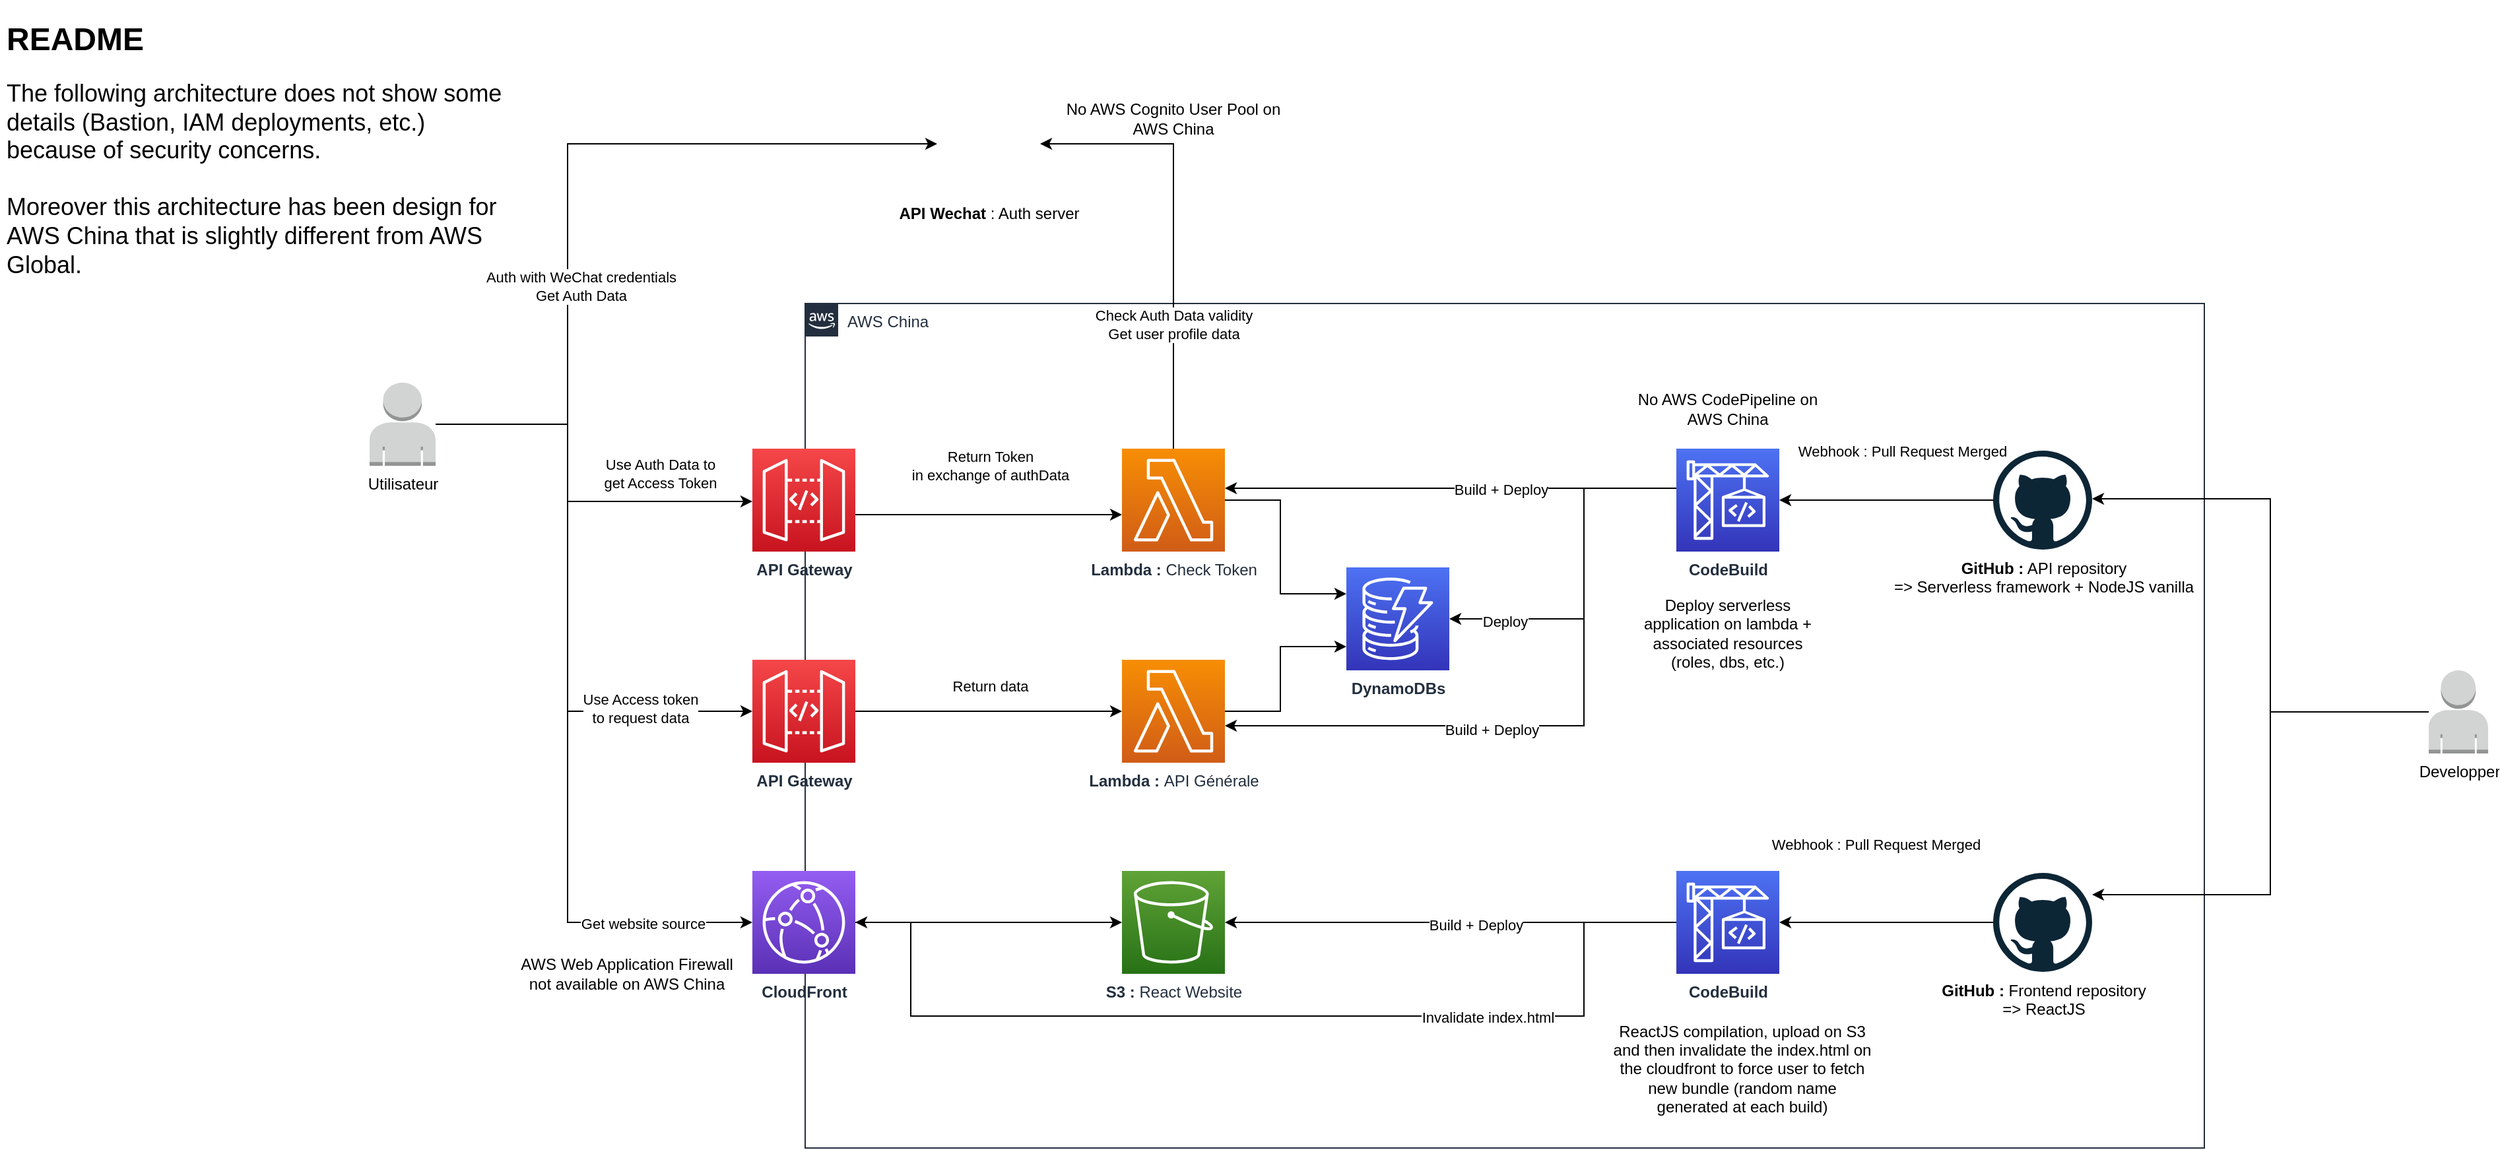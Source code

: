 <mxfile version="13.10.4" type="github">
  <diagram id="Ht1M8jgEwFfnCIfOTk4-" name="Page-1">
    <mxGraphModel dx="2390" dy="1471" grid="1" gridSize="10" guides="1" tooltips="1" connect="1" arrows="1" fold="1" page="1" pageScale="1" pageWidth="1169" pageHeight="827" math="0" shadow="0">
      <root>
        <mxCell id="0" />
        <mxCell id="1" parent="0" />
        <mxCell id="ZVcsY9Rh3zBBVXqX1Ra8-9" value="AWS China" style="points=[[0,0],[0.25,0],[0.5,0],[0.75,0],[1,0],[1,0.25],[1,0.5],[1,0.75],[1,1],[0.75,1],[0.5,1],[0.25,1],[0,1],[0,0.75],[0,0.5],[0,0.25]];outlineConnect=0;gradientColor=none;html=1;whiteSpace=wrap;fontSize=12;fontStyle=0;shape=mxgraph.aws4.group;grIcon=mxgraph.aws4.group_aws_cloud_alt;strokeColor=#232F3E;fillColor=none;verticalAlign=top;align=left;spacingLeft=30;fontColor=#232F3E;dashed=0;" vertex="1" parent="1">
          <mxGeometry y="20" width="1060" height="640" as="geometry" />
        </mxCell>
        <mxCell id="ZVcsY9Rh3zBBVXqX1Ra8-1" value="&lt;h1&gt;README&lt;/h1&gt;&lt;div&gt;&lt;font style=&quot;font-size: 18px&quot;&gt;The following architecture does not show some details (Bastion, IAM deployments, etc.) because of security concerns.&lt;/font&gt;&lt;/div&gt;&lt;div&gt;&lt;font style=&quot;font-size: 18px&quot;&gt;&lt;br&gt;&lt;/font&gt;&lt;/div&gt;&lt;div&gt;&lt;font style=&quot;font-size: 18px&quot;&gt;Moreover this architecture has been design for AWS China that is slightly different from AWS Global.&lt;/font&gt;&lt;br&gt;&lt;/div&gt;" style="text;html=1;strokeColor=none;fillColor=none;spacing=5;spacingTop=-20;whiteSpace=wrap;overflow=hidden;rounded=0;" vertex="1" parent="1">
          <mxGeometry x="-610" y="-200" width="390" height="260" as="geometry" />
        </mxCell>
        <mxCell id="ZVcsY9Rh3zBBVXqX1Ra8-6" style="edgeStyle=orthogonalEdgeStyle;rounded=0;orthogonalLoop=1;jettySize=auto;html=1;startArrow=classic;startFill=1;endArrow=none;endFill=0;" edge="1" parent="1" source="ZVcsY9Rh3zBBVXqX1Ra8-3" target="ZVcsY9Rh3zBBVXqX1Ra8-4">
          <mxGeometry relative="1" as="geometry" />
        </mxCell>
        <mxCell id="ZVcsY9Rh3zBBVXqX1Ra8-3" value="&lt;b&gt;S3 : &lt;/b&gt;React Website&lt;b&gt;&lt;br&gt;&lt;/b&gt;" style="outlineConnect=0;fontColor=#232F3E;gradientColor=#60A337;gradientDirection=north;fillColor=#277116;strokeColor=#ffffff;dashed=0;verticalLabelPosition=bottom;verticalAlign=top;align=center;html=1;fontSize=12;fontStyle=0;aspect=fixed;shape=mxgraph.aws4.resourceIcon;resIcon=mxgraph.aws4.s3;" vertex="1" parent="1">
          <mxGeometry x="240" y="450" width="78" height="78" as="geometry" />
        </mxCell>
        <mxCell id="ZVcsY9Rh3zBBVXqX1Ra8-4" value="&lt;b&gt;CloudFront&lt;/b&gt;" style="outlineConnect=0;fontColor=#232F3E;gradientColor=#945DF2;gradientDirection=north;fillColor=#5A30B5;strokeColor=#ffffff;dashed=0;verticalLabelPosition=bottom;verticalAlign=top;align=center;html=1;fontSize=12;fontStyle=0;aspect=fixed;shape=mxgraph.aws4.resourceIcon;resIcon=mxgraph.aws4.cloudfront;" vertex="1" parent="1">
          <mxGeometry x="-40" y="450" width="78" height="78" as="geometry" />
        </mxCell>
        <mxCell id="ZVcsY9Rh3zBBVXqX1Ra8-8" value="&lt;b&gt;API Wechat &lt;/b&gt;: Auth server" style="shape=image;html=1;verticalAlign=top;verticalLabelPosition=bottom;labelBackgroundColor=#ffffff;imageAspect=0;aspect=fixed;image=https://cdn2.iconfinder.com/data/icons/social-media-applications/64/social_media_applications_9-wechat-128.png" vertex="1" parent="1">
          <mxGeometry x="100" y="-140" width="78" height="78" as="geometry" />
        </mxCell>
        <mxCell id="ZVcsY9Rh3zBBVXqX1Ra8-22" style="edgeStyle=orthogonalEdgeStyle;rounded=0;orthogonalLoop=1;jettySize=auto;html=1;entryX=0;entryY=0.5;entryDx=0;entryDy=0;" edge="1" parent="1" source="ZVcsY9Rh3zBBVXqX1Ra8-10" target="ZVcsY9Rh3zBBVXqX1Ra8-8">
          <mxGeometry relative="1" as="geometry">
            <Array as="points">
              <mxPoint x="-180" y="112" />
              <mxPoint x="-180" y="-101" />
            </Array>
          </mxGeometry>
        </mxCell>
        <mxCell id="ZVcsY9Rh3zBBVXqX1Ra8-24" value="&lt;div&gt;Auth with WeChat credentials&lt;br&gt;&lt;/div&gt;&lt;div&gt;Get Auth Data&lt;/div&gt;" style="edgeLabel;html=1;align=center;verticalAlign=middle;resizable=0;points=[];" vertex="1" connectable="0" parent="ZVcsY9Rh3zBBVXqX1Ra8-22">
          <mxGeometry x="-0.225" y="-5" relative="1" as="geometry">
            <mxPoint x="5" y="24.5" as="offset" />
          </mxGeometry>
        </mxCell>
        <mxCell id="ZVcsY9Rh3zBBVXqX1Ra8-25" style="edgeStyle=orthogonalEdgeStyle;rounded=0;orthogonalLoop=1;jettySize=auto;html=1;" edge="1" parent="1" source="ZVcsY9Rh3zBBVXqX1Ra8-10" target="ZVcsY9Rh3zBBVXqX1Ra8-15">
          <mxGeometry relative="1" as="geometry">
            <Array as="points">
              <mxPoint x="-180" y="112" />
              <mxPoint x="-180" y="170" />
            </Array>
          </mxGeometry>
        </mxCell>
        <mxCell id="ZVcsY9Rh3zBBVXqX1Ra8-26" value="&lt;div&gt;Use Auth Data to&lt;/div&gt;&lt;div&gt; get Access Token&lt;/div&gt;" style="edgeLabel;html=1;align=center;verticalAlign=middle;resizable=0;points=[];" vertex="1" connectable="0" parent="ZVcsY9Rh3zBBVXqX1Ra8-25">
          <mxGeometry x="0.023" y="1" relative="1" as="geometry">
            <mxPoint x="69" y="-15.5" as="offset" />
          </mxGeometry>
        </mxCell>
        <mxCell id="ZVcsY9Rh3zBBVXqX1Ra8-30" style="edgeStyle=orthogonalEdgeStyle;rounded=0;orthogonalLoop=1;jettySize=auto;html=1;" edge="1" parent="1" source="ZVcsY9Rh3zBBVXqX1Ra8-10" target="ZVcsY9Rh3zBBVXqX1Ra8-29">
          <mxGeometry relative="1" as="geometry">
            <Array as="points">
              <mxPoint x="-180" y="112" />
              <mxPoint x="-180" y="329" />
            </Array>
          </mxGeometry>
        </mxCell>
        <mxCell id="ZVcsY9Rh3zBBVXqX1Ra8-32" value="&lt;div&gt;Use Access token&lt;/div&gt;&lt;div&gt;to request data&lt;br&gt;&lt;/div&gt;" style="edgeLabel;html=1;align=center;verticalAlign=middle;resizable=0;points=[];" vertex="1" connectable="0" parent="ZVcsY9Rh3zBBVXqX1Ra8-30">
          <mxGeometry x="0.624" y="2" relative="1" as="geometry">
            <mxPoint x="1" as="offset" />
          </mxGeometry>
        </mxCell>
        <mxCell id="ZVcsY9Rh3zBBVXqX1Ra8-33" style="edgeStyle=orthogonalEdgeStyle;rounded=0;orthogonalLoop=1;jettySize=auto;html=1;startArrow=none;startFill=0;endArrow=classic;endFill=1;" edge="1" parent="1" source="ZVcsY9Rh3zBBVXqX1Ra8-10" target="ZVcsY9Rh3zBBVXqX1Ra8-4">
          <mxGeometry relative="1" as="geometry">
            <Array as="points">
              <mxPoint x="-180" y="112" />
              <mxPoint x="-180" y="489" />
            </Array>
          </mxGeometry>
        </mxCell>
        <mxCell id="ZVcsY9Rh3zBBVXqX1Ra8-34" value="Get website source" style="edgeLabel;html=1;align=center;verticalAlign=middle;resizable=0;points=[];" vertex="1" connectable="0" parent="ZVcsY9Rh3zBBVXqX1Ra8-33">
          <mxGeometry x="0.728" y="-1" relative="1" as="geometry">
            <mxPoint x="1" as="offset" />
          </mxGeometry>
        </mxCell>
        <mxCell id="ZVcsY9Rh3zBBVXqX1Ra8-10" value="Utilisateur" style="outlineConnect=0;dashed=0;verticalLabelPosition=bottom;verticalAlign=top;align=center;html=1;shape=mxgraph.aws3.user;fillColor=#D2D3D3;gradientColor=none;" vertex="1" parent="1">
          <mxGeometry x="-330" y="80" width="50" height="63" as="geometry" />
        </mxCell>
        <mxCell id="ZVcsY9Rh3zBBVXqX1Ra8-31" value="Return data" style="edgeStyle=orthogonalEdgeStyle;rounded=0;orthogonalLoop=1;jettySize=auto;html=1;startArrow=classic;startFill=1;endArrow=none;endFill=0;" edge="1" parent="1" source="ZVcsY9Rh3zBBVXqX1Ra8-14" target="ZVcsY9Rh3zBBVXqX1Ra8-29">
          <mxGeometry x="-0.01" y="-19" relative="1" as="geometry">
            <mxPoint as="offset" />
          </mxGeometry>
        </mxCell>
        <mxCell id="ZVcsY9Rh3zBBVXqX1Ra8-39" style="edgeStyle=orthogonalEdgeStyle;rounded=0;orthogonalLoop=1;jettySize=auto;html=1;startArrow=none;startFill=0;endArrow=classic;endFill=1;" edge="1" parent="1" source="ZVcsY9Rh3zBBVXqX1Ra8-14" target="ZVcsY9Rh3zBBVXqX1Ra8-37">
          <mxGeometry relative="1" as="geometry">
            <Array as="points">
              <mxPoint x="360" y="329" />
              <mxPoint x="360" y="280" />
            </Array>
          </mxGeometry>
        </mxCell>
        <mxCell id="ZVcsY9Rh3zBBVXqX1Ra8-14" value="&lt;b&gt;Lambda : &lt;/b&gt;API Générale" style="outlineConnect=0;fontColor=#232F3E;gradientColor=#F78E04;gradientDirection=north;fillColor=#D05C17;strokeColor=#ffffff;dashed=0;verticalLabelPosition=bottom;verticalAlign=top;align=center;html=1;fontSize=12;fontStyle=0;aspect=fixed;shape=mxgraph.aws4.resourceIcon;resIcon=mxgraph.aws4.lambda;" vertex="1" parent="1">
          <mxGeometry x="240" y="290" width="78" height="78" as="geometry" />
        </mxCell>
        <mxCell id="ZVcsY9Rh3zBBVXqX1Ra8-15" value="&lt;b&gt;API Gateway&lt;br&gt;&lt;/b&gt;" style="outlineConnect=0;fontColor=#232F3E;gradientColor=#F54749;gradientDirection=north;fillColor=#C7131F;strokeColor=#ffffff;dashed=0;verticalLabelPosition=bottom;verticalAlign=top;align=center;html=1;fontSize=12;fontStyle=0;aspect=fixed;shape=mxgraph.aws4.resourceIcon;resIcon=mxgraph.aws4.api_gateway;" vertex="1" parent="1">
          <mxGeometry x="-40" y="130" width="78" height="78" as="geometry" />
        </mxCell>
        <mxCell id="ZVcsY9Rh3zBBVXqX1Ra8-19" style="edgeStyle=orthogonalEdgeStyle;rounded=0;orthogonalLoop=1;jettySize=auto;html=1;entryX=1;entryY=0.5;entryDx=0;entryDy=0;" edge="1" parent="1" source="ZVcsY9Rh3zBBVXqX1Ra8-18" target="ZVcsY9Rh3zBBVXqX1Ra8-8">
          <mxGeometry relative="1" as="geometry">
            <mxPoint x="290" y="30" as="targetPoint" />
            <Array as="points">
              <mxPoint x="279" y="-101" />
            </Array>
          </mxGeometry>
        </mxCell>
        <mxCell id="ZVcsY9Rh3zBBVXqX1Ra8-21" value="&lt;div&gt;Check Auth Data validity&lt;/div&gt;&lt;div&gt;Get user profile data&lt;br&gt;&lt;/div&gt;" style="edgeLabel;html=1;align=center;verticalAlign=middle;resizable=0;points=[];" vertex="1" connectable="0" parent="ZVcsY9Rh3zBBVXqX1Ra8-19">
          <mxGeometry x="-0.235" y="4" relative="1" as="geometry">
            <mxPoint x="4" y="33" as="offset" />
          </mxGeometry>
        </mxCell>
        <mxCell id="ZVcsY9Rh3zBBVXqX1Ra8-20" style="edgeStyle=orthogonalEdgeStyle;rounded=0;orthogonalLoop=1;jettySize=auto;html=1;endArrow=none;endFill=0;startArrow=classic;startFill=1;" edge="1" parent="1" source="ZVcsY9Rh3zBBVXqX1Ra8-18" target="ZVcsY9Rh3zBBVXqX1Ra8-15">
          <mxGeometry relative="1" as="geometry">
            <Array as="points">
              <mxPoint x="100" y="180" />
              <mxPoint x="100" y="180" />
            </Array>
          </mxGeometry>
        </mxCell>
        <mxCell id="ZVcsY9Rh3zBBVXqX1Ra8-27" value="&lt;div&gt;Return Token&lt;/div&gt;&lt;div&gt;in exchange of authData &lt;/div&gt;" style="edgeLabel;html=1;align=center;verticalAlign=middle;resizable=0;points=[];" vertex="1" connectable="0" parent="ZVcsY9Rh3zBBVXqX1Ra8-20">
          <mxGeometry x="-0.456" y="-3" relative="1" as="geometry">
            <mxPoint x="-45" y="-34" as="offset" />
          </mxGeometry>
        </mxCell>
        <mxCell id="ZVcsY9Rh3zBBVXqX1Ra8-38" style="edgeStyle=orthogonalEdgeStyle;rounded=0;orthogonalLoop=1;jettySize=auto;html=1;startArrow=none;startFill=0;endArrow=classic;endFill=1;" edge="1" parent="1" source="ZVcsY9Rh3zBBVXqX1Ra8-18" target="ZVcsY9Rh3zBBVXqX1Ra8-37">
          <mxGeometry relative="1" as="geometry">
            <Array as="points">
              <mxPoint x="360" y="169" />
              <mxPoint x="360" y="240" />
            </Array>
          </mxGeometry>
        </mxCell>
        <mxCell id="ZVcsY9Rh3zBBVXqX1Ra8-18" value="&lt;b&gt;Lambda : &lt;/b&gt;Check Token&lt;b&gt;&lt;br&gt;&lt;/b&gt;" style="outlineConnect=0;fontColor=#232F3E;gradientColor=#F78E04;gradientDirection=north;fillColor=#D05C17;strokeColor=#ffffff;dashed=0;verticalLabelPosition=bottom;verticalAlign=top;align=center;html=1;fontSize=12;fontStyle=0;aspect=fixed;shape=mxgraph.aws4.resourceIcon;resIcon=mxgraph.aws4.lambda;" vertex="1" parent="1">
          <mxGeometry x="240" y="130" width="78" height="78" as="geometry" />
        </mxCell>
        <mxCell id="ZVcsY9Rh3zBBVXqX1Ra8-29" value="&lt;b&gt;API Gateway&lt;br&gt;&lt;/b&gt;" style="outlineConnect=0;fontColor=#232F3E;gradientColor=#F54749;gradientDirection=north;fillColor=#C7131F;strokeColor=#ffffff;dashed=0;verticalLabelPosition=bottom;verticalAlign=top;align=center;html=1;fontSize=12;fontStyle=0;aspect=fixed;shape=mxgraph.aws4.resourceIcon;resIcon=mxgraph.aws4.api_gateway;" vertex="1" parent="1">
          <mxGeometry x="-40" y="290" width="78" height="78" as="geometry" />
        </mxCell>
        <mxCell id="ZVcsY9Rh3zBBVXqX1Ra8-35" value="&lt;div&gt;&lt;b&gt;GitHub :&lt;/b&gt; Frontend repository&lt;/div&gt;&lt;div&gt;=&amp;gt; ReactJS&lt;br&gt;&lt;/div&gt;" style="dashed=0;outlineConnect=0;html=1;align=center;labelPosition=center;verticalLabelPosition=bottom;verticalAlign=top;shape=mxgraph.weblogos.github" vertex="1" parent="1">
          <mxGeometry x="900" y="451.5" width="75" height="75" as="geometry" />
        </mxCell>
        <mxCell id="ZVcsY9Rh3zBBVXqX1Ra8-36" value="&lt;div&gt;&lt;b&gt;GitHub :&lt;/b&gt; API repository&lt;/div&gt;&lt;div&gt;=&amp;gt; Serverless framework + NodeJS vanilla&lt;br&gt;&lt;/div&gt;" style="dashed=0;outlineConnect=0;html=1;align=center;labelPosition=center;verticalLabelPosition=bottom;verticalAlign=top;shape=mxgraph.weblogos.github" vertex="1" parent="1">
          <mxGeometry x="900" y="131.5" width="75" height="75" as="geometry" />
        </mxCell>
        <mxCell id="ZVcsY9Rh3zBBVXqX1Ra8-37" value="&lt;b&gt;DynamoDBs&lt;/b&gt;" style="outlineConnect=0;fontColor=#232F3E;gradientColor=#4D72F3;gradientDirection=north;fillColor=#3334B9;strokeColor=#ffffff;dashed=0;verticalLabelPosition=bottom;verticalAlign=top;align=center;html=1;fontSize=12;fontStyle=0;aspect=fixed;shape=mxgraph.aws4.resourceIcon;resIcon=mxgraph.aws4.dynamodb;" vertex="1" parent="1">
          <mxGeometry x="410" y="220" width="78" height="78" as="geometry" />
        </mxCell>
        <mxCell id="ZVcsY9Rh3zBBVXqX1Ra8-52" style="edgeStyle=orthogonalEdgeStyle;rounded=0;orthogonalLoop=1;jettySize=auto;html=1;startArrow=classic;startFill=1;endArrow=none;endFill=0;" edge="1" parent="1" source="ZVcsY9Rh3zBBVXqX1Ra8-41" target="ZVcsY9Rh3zBBVXqX1Ra8-35">
          <mxGeometry relative="1" as="geometry" />
        </mxCell>
        <mxCell id="ZVcsY9Rh3zBBVXqX1Ra8-53" value="Webhook : Pull Request Merged" style="edgeLabel;html=1;align=center;verticalAlign=middle;resizable=0;points=[];" vertex="1" connectable="0" parent="ZVcsY9Rh3zBBVXqX1Ra8-52">
          <mxGeometry x="0.17" relative="1" as="geometry">
            <mxPoint x="-22" y="-59" as="offset" />
          </mxGeometry>
        </mxCell>
        <mxCell id="ZVcsY9Rh3zBBVXqX1Ra8-67" style="edgeStyle=orthogonalEdgeStyle;rounded=0;orthogonalLoop=1;jettySize=auto;html=1;startArrow=none;startFill=0;endArrow=classic;endFill=1;" edge="1" parent="1" source="ZVcsY9Rh3zBBVXqX1Ra8-41" target="ZVcsY9Rh3zBBVXqX1Ra8-3">
          <mxGeometry relative="1" as="geometry" />
        </mxCell>
        <mxCell id="ZVcsY9Rh3zBBVXqX1Ra8-68" value="Build + Deploy" style="edgeLabel;html=1;align=center;verticalAlign=middle;resizable=0;points=[];" vertex="1" connectable="0" parent="ZVcsY9Rh3zBBVXqX1Ra8-67">
          <mxGeometry x="-0.111" y="2" relative="1" as="geometry">
            <mxPoint as="offset" />
          </mxGeometry>
        </mxCell>
        <mxCell id="ZVcsY9Rh3zBBVXqX1Ra8-69" style="edgeStyle=orthogonalEdgeStyle;rounded=0;orthogonalLoop=1;jettySize=auto;html=1;startArrow=none;startFill=0;endArrow=classic;endFill=1;" edge="1" parent="1" source="ZVcsY9Rh3zBBVXqX1Ra8-41" target="ZVcsY9Rh3zBBVXqX1Ra8-4">
          <mxGeometry relative="1" as="geometry">
            <Array as="points">
              <mxPoint x="590" y="489" />
              <mxPoint x="590" y="560" />
              <mxPoint x="80" y="560" />
              <mxPoint x="80" y="489" />
            </Array>
          </mxGeometry>
        </mxCell>
        <mxCell id="ZVcsY9Rh3zBBVXqX1Ra8-70" value="Invalidate index.html" style="edgeLabel;html=1;align=center;verticalAlign=middle;resizable=0;points=[];" vertex="1" connectable="0" parent="ZVcsY9Rh3zBBVXqX1Ra8-69">
          <mxGeometry x="-0.44" y="1" relative="1" as="geometry">
            <mxPoint as="offset" />
          </mxGeometry>
        </mxCell>
        <mxCell id="ZVcsY9Rh3zBBVXqX1Ra8-41" value="&lt;b&gt;CodeBuild&lt;/b&gt;" style="outlineConnect=0;fontColor=#232F3E;gradientColor=#4D72F3;gradientDirection=north;fillColor=#3334B9;strokeColor=#ffffff;dashed=0;verticalLabelPosition=bottom;verticalAlign=top;align=center;html=1;fontSize=12;fontStyle=0;aspect=fixed;shape=mxgraph.aws4.resourceIcon;resIcon=mxgraph.aws4.codebuild;" vertex="1" parent="1">
          <mxGeometry x="660" y="450" width="78" height="78" as="geometry" />
        </mxCell>
        <mxCell id="ZVcsY9Rh3zBBVXqX1Ra8-49" style="edgeStyle=orthogonalEdgeStyle;rounded=0;orthogonalLoop=1;jettySize=auto;html=1;startArrow=classic;startFill=1;endArrow=none;endFill=0;" edge="1" parent="1" source="ZVcsY9Rh3zBBVXqX1Ra8-42" target="ZVcsY9Rh3zBBVXqX1Ra8-36">
          <mxGeometry relative="1" as="geometry" />
        </mxCell>
        <mxCell id="ZVcsY9Rh3zBBVXqX1Ra8-51" value="Webhook : Pull Request Merged" style="edgeLabel;html=1;align=center;verticalAlign=middle;resizable=0;points=[];" vertex="1" connectable="0" parent="ZVcsY9Rh3zBBVXqX1Ra8-49">
          <mxGeometry x="0.211" y="-4" relative="1" as="geometry">
            <mxPoint x="-5.29" y="-41.47" as="offset" />
          </mxGeometry>
        </mxCell>
        <mxCell id="ZVcsY9Rh3zBBVXqX1Ra8-55" style="edgeStyle=orthogonalEdgeStyle;rounded=0;orthogonalLoop=1;jettySize=auto;html=1;startArrow=none;startFill=0;endArrow=classic;endFill=1;" edge="1" parent="1" source="ZVcsY9Rh3zBBVXqX1Ra8-42" target="ZVcsY9Rh3zBBVXqX1Ra8-18">
          <mxGeometry relative="1" as="geometry">
            <Array as="points">
              <mxPoint x="470" y="160" />
              <mxPoint x="470" y="160" />
            </Array>
          </mxGeometry>
        </mxCell>
        <mxCell id="ZVcsY9Rh3zBBVXqX1Ra8-57" value="Build + Deploy" style="edgeLabel;html=1;align=center;verticalAlign=middle;resizable=0;points=[];" vertex="1" connectable="0" parent="ZVcsY9Rh3zBBVXqX1Ra8-55">
          <mxGeometry x="-0.222" y="1" relative="1" as="geometry">
            <mxPoint as="offset" />
          </mxGeometry>
        </mxCell>
        <mxCell id="ZVcsY9Rh3zBBVXqX1Ra8-56" style="edgeStyle=orthogonalEdgeStyle;rounded=0;orthogonalLoop=1;jettySize=auto;html=1;startArrow=none;startFill=0;endArrow=classic;endFill=1;" edge="1" parent="1" source="ZVcsY9Rh3zBBVXqX1Ra8-42" target="ZVcsY9Rh3zBBVXqX1Ra8-14">
          <mxGeometry relative="1" as="geometry">
            <Array as="points">
              <mxPoint x="590" y="160" />
              <mxPoint x="590" y="340" />
            </Array>
          </mxGeometry>
        </mxCell>
        <mxCell id="ZVcsY9Rh3zBBVXqX1Ra8-58" value="&lt;div&gt;Build + Deploy&lt;/div&gt;" style="edgeLabel;html=1;align=center;verticalAlign=middle;resizable=0;points=[];" vertex="1" connectable="0" parent="ZVcsY9Rh3zBBVXqX1Ra8-56">
          <mxGeometry x="0.253" y="3" relative="1" as="geometry">
            <mxPoint x="7" as="offset" />
          </mxGeometry>
        </mxCell>
        <mxCell id="ZVcsY9Rh3zBBVXqX1Ra8-59" style="edgeStyle=orthogonalEdgeStyle;rounded=0;orthogonalLoop=1;jettySize=auto;html=1;startArrow=none;startFill=0;endArrow=classic;endFill=1;" edge="1" parent="1" source="ZVcsY9Rh3zBBVXqX1Ra8-42" target="ZVcsY9Rh3zBBVXqX1Ra8-37">
          <mxGeometry relative="1" as="geometry">
            <Array as="points">
              <mxPoint x="590" y="160" />
              <mxPoint x="590" y="259" />
            </Array>
          </mxGeometry>
        </mxCell>
        <mxCell id="ZVcsY9Rh3zBBVXqX1Ra8-60" value="Deploy" style="edgeLabel;html=1;align=center;verticalAlign=middle;resizable=0;points=[];" vertex="1" connectable="0" parent="ZVcsY9Rh3zBBVXqX1Ra8-59">
          <mxGeometry x="0.69" y="2" relative="1" as="geometry">
            <mxPoint as="offset" />
          </mxGeometry>
        </mxCell>
        <mxCell id="ZVcsY9Rh3zBBVXqX1Ra8-42" value="&lt;b&gt;CodeBuild&lt;/b&gt;" style="outlineConnect=0;fontColor=#232F3E;gradientColor=#4D72F3;gradientDirection=north;fillColor=#3334B9;strokeColor=#ffffff;dashed=0;verticalLabelPosition=bottom;verticalAlign=top;align=center;html=1;fontSize=12;fontStyle=0;aspect=fixed;shape=mxgraph.aws4.resourceIcon;resIcon=mxgraph.aws4.codebuild;" vertex="1" parent="1">
          <mxGeometry x="660" y="130" width="78" height="78" as="geometry" />
        </mxCell>
        <mxCell id="ZVcsY9Rh3zBBVXqX1Ra8-43" value="AWS Web Application Firewall not available on AWS China" style="text;html=1;strokeColor=none;fillColor=none;align=center;verticalAlign=middle;whiteSpace=wrap;rounded=0;" vertex="1" parent="1">
          <mxGeometry x="-220" y="518" width="170" height="20" as="geometry" />
        </mxCell>
        <mxCell id="ZVcsY9Rh3zBBVXqX1Ra8-44" value="No AWS Cognito User Pool on AWS China" style="text;html=1;strokeColor=none;fillColor=none;align=center;verticalAlign=middle;whiteSpace=wrap;rounded=0;" vertex="1" parent="1">
          <mxGeometry x="194" y="-130" width="170" height="20" as="geometry" />
        </mxCell>
        <mxCell id="ZVcsY9Rh3zBBVXqX1Ra8-46" style="edgeStyle=orthogonalEdgeStyle;rounded=0;orthogonalLoop=1;jettySize=auto;html=1;startArrow=none;startFill=0;endArrow=classic;endFill=1;" edge="1" parent="1" source="ZVcsY9Rh3zBBVXqX1Ra8-45" target="ZVcsY9Rh3zBBVXqX1Ra8-36">
          <mxGeometry relative="1" as="geometry">
            <Array as="points">
              <mxPoint x="1110" y="330" />
              <mxPoint x="1110" y="168" />
            </Array>
          </mxGeometry>
        </mxCell>
        <mxCell id="ZVcsY9Rh3zBBVXqX1Ra8-47" style="edgeStyle=orthogonalEdgeStyle;rounded=0;orthogonalLoop=1;jettySize=auto;html=1;startArrow=none;startFill=0;endArrow=classic;endFill=1;" edge="1" parent="1" source="ZVcsY9Rh3zBBVXqX1Ra8-45" target="ZVcsY9Rh3zBBVXqX1Ra8-35">
          <mxGeometry relative="1" as="geometry">
            <Array as="points">
              <mxPoint x="1110" y="330" />
              <mxPoint x="1110" y="468" />
            </Array>
          </mxGeometry>
        </mxCell>
        <mxCell id="ZVcsY9Rh3zBBVXqX1Ra8-45" value="Developper" style="outlineConnect=0;dashed=0;verticalLabelPosition=bottom;verticalAlign=top;align=center;html=1;shape=mxgraph.aws3.user;fillColor=#D2D3D3;gradientColor=none;" vertex="1" parent="1">
          <mxGeometry x="1230" y="298" width="45" height="63" as="geometry" />
        </mxCell>
        <mxCell id="ZVcsY9Rh3zBBVXqX1Ra8-48" value="No AWS CodePipeline on AWS China" style="text;html=1;strokeColor=none;fillColor=none;align=center;verticalAlign=middle;whiteSpace=wrap;rounded=0;" vertex="1" parent="1">
          <mxGeometry x="629" y="90" width="140" height="20" as="geometry" />
        </mxCell>
        <mxCell id="ZVcsY9Rh3zBBVXqX1Ra8-54" value="&lt;div&gt;Deploy serverless application on lambda + associated resources (roles, dbs, etc.)&lt;/div&gt;" style="text;html=1;strokeColor=none;fillColor=none;align=center;verticalAlign=middle;whiteSpace=wrap;rounded=0;" vertex="1" parent="1">
          <mxGeometry x="629" y="260" width="140" height="20" as="geometry" />
        </mxCell>
        <mxCell id="ZVcsY9Rh3zBBVXqX1Ra8-72" value="ReactJS compilation, upload on S3 and then invalidate the index.html on the cloudfront to force user to fetch new bundle (random name generated at each build)" style="text;html=1;strokeColor=none;fillColor=none;align=center;verticalAlign=middle;whiteSpace=wrap;rounded=0;" vertex="1" parent="1">
          <mxGeometry x="610" y="580" width="200" height="40" as="geometry" />
        </mxCell>
      </root>
    </mxGraphModel>
  </diagram>
</mxfile>

